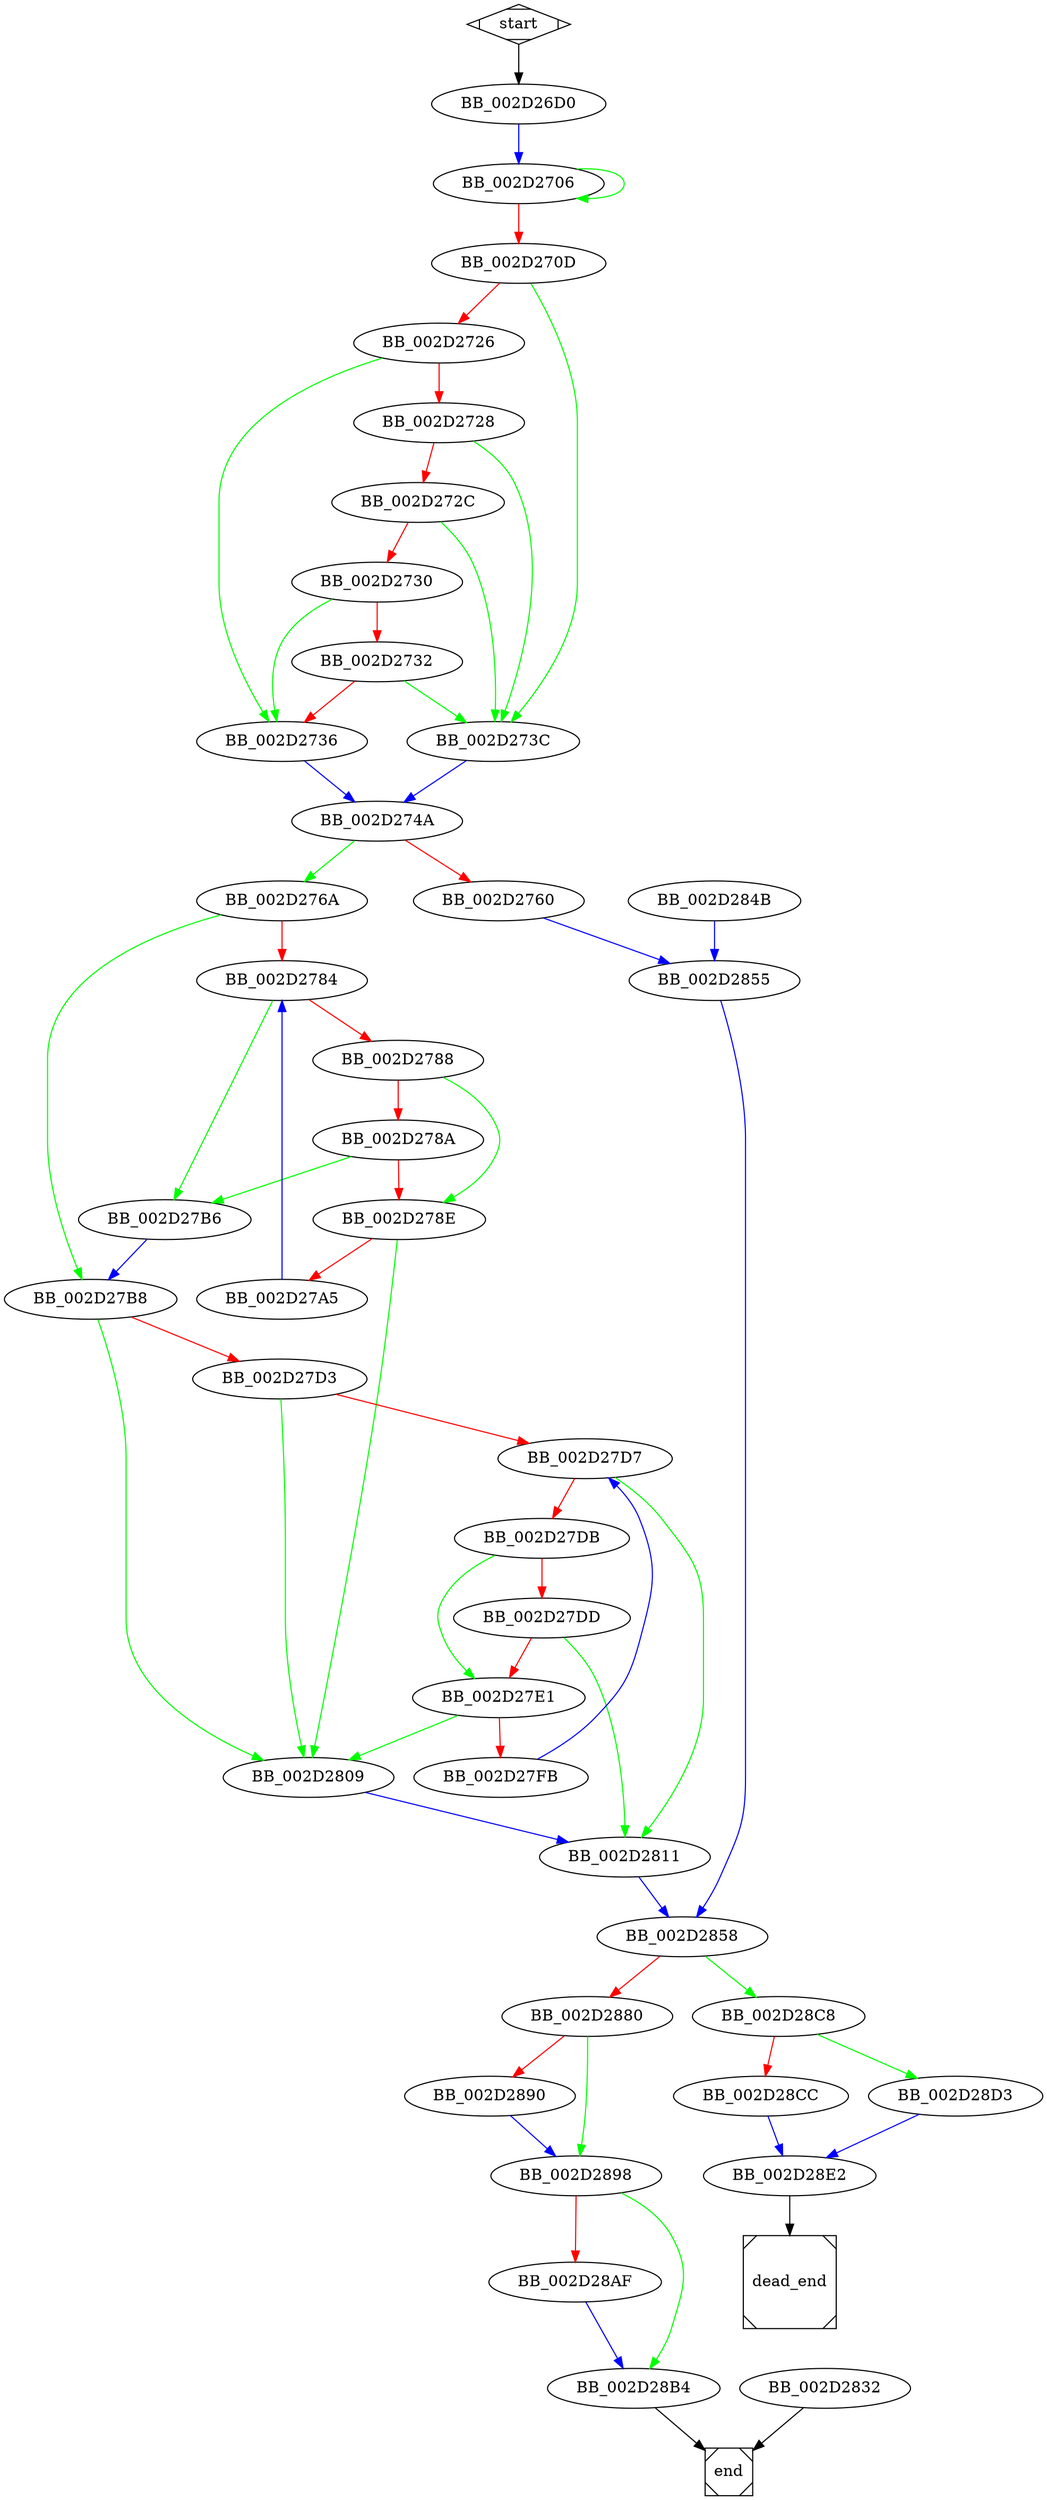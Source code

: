 digraph G {
  start -> BB_002D26D0;

  BB_002D26D0 -> BB_002D2706 [color=blue];
  
  BB_002D2706 -> BB_002D270D [color=red];
  BB_002D2706 -> BB_002D2706 [color=green];
  
  BB_002D270D -> BB_002D2726 [color=red];
  BB_002D270D -> BB_002D273C [color=green];
  
  BB_002D2726 -> BB_002D2728 [color=red];
  BB_002D2726 -> BB_002D2736 [color=green];
  
  BB_002D2728 -> BB_002D272C [color=red];
  BB_002D2728 -> BB_002D273C [color=green];
  
  BB_002D272C -> BB_002D2730 [color=red];
  BB_002D272C -> BB_002D273C [color=green];
  
  BB_002D2730 -> BB_002D2732 [color=red];
  BB_002D2730 -> BB_002D2736 [color=green];
  
  BB_002D2732 -> BB_002D2736 [color=red];
  BB_002D2732 -> BB_002D273C [color=green];
  
  BB_002D2736 -> BB_002D274A [color=blue];
  
  BB_002D273C -> BB_002D274A [color=blue];
  
  BB_002D274A -> BB_002D2760 [color=red];
  BB_002D274A -> BB_002D276A [color=green];
  
  BB_002D2760 -> BB_002D2855 [color=blue];
  
  BB_002D276A -> BB_002D2784 [color=red];
  BB_002D276A -> BB_002D27B8 [color=green];
  
  BB_002D2784 -> BB_002D2788 [color=red];
  BB_002D2784 -> BB_002D27B6 [color=green];
  
  BB_002D2788 -> BB_002D278A [color=red];
  BB_002D2788 -> BB_002D278E [color=green];
  
  BB_002D278A -> BB_002D278E [color=red];
  BB_002D278A -> BB_002D27B6 [color=green];
  
  BB_002D278E -> BB_002D27A5 [color=red];
  BB_002D278E -> BB_002D2809 [color=green];
  
  BB_002D27A5 -> BB_002D2784 [color=blue];
  
  BB_002D27B6 -> BB_002D27B8 [color=blue];
  
  BB_002D27B8 -> BB_002D27D3 [color=red];
  BB_002D27B8 -> BB_002D2809 [color=green];
  
  BB_002D27D3 -> BB_002D27D7 [color=red];
  BB_002D27D3 -> BB_002D2809 [color=green];
  
  BB_002D27D7 -> BB_002D27DB [color=red];
  BB_002D27D7 -> BB_002D2811 [color=green];
  
  BB_002D27DB -> BB_002D27DD [color=red];
  BB_002D27DB -> BB_002D27E1 [color=green];
  
  BB_002D27DD -> BB_002D27E1 [color=red];
  BB_002D27DD -> BB_002D2811 [color=green];
  
  BB_002D27E1 -> BB_002D27FB [color=red];
  BB_002D27E1 -> BB_002D2809 [color=green];
  
  BB_002D27FB -> BB_002D27D7 [color=blue];
  
  BB_002D2809 -> BB_002D2811 [color=blue];
  
  BB_002D2811 -> BB_002D2858 [color=blue];
  
  BB_002D2832 -> end;
  
  BB_002D284B -> BB_002D2855 [color=blue];
  
  BB_002D2855 -> BB_002D2858 [color=blue];
  
  BB_002D2858 -> BB_002D2880 [color=red];
  BB_002D2858 -> BB_002D28C8 [color=green];
  
  BB_002D2880 -> BB_002D2890 [color=red];
  BB_002D2880 -> BB_002D2898 [color=green];
  
  BB_002D2890 -> BB_002D2898 [color=blue];
  
  BB_002D2898 -> BB_002D28AF [color=red];
  BB_002D2898 -> BB_002D28B4 [color=green];
  
  BB_002D28AF -> BB_002D28B4 [color=blue];
  
  BB_002D28B4 -> end;
  
  BB_002D28C8 -> BB_002D28CC [color=red];
  BB_002D28C8 -> BB_002D28D3 [color=green];
  
  BB_002D28CC -> BB_002D28E2 [color=blue];
  
  BB_002D28D3 -> BB_002D28E2 [color=blue];
  
  BB_002D28E2 -> dead_end;

  start [shape=Mdiamond];
  end [shape=Msquare];
  dead_end [shape=Msquare];
}
